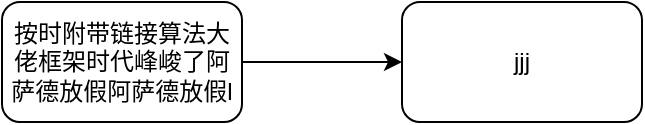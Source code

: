 <mxfile version="16.2.4" type="github">
  <diagram id="aBgvcTB-1gFsGevtvpRC" name="Page-1">
    <mxGraphModel dx="1038" dy="556" grid="1" gridSize="10" guides="1" tooltips="1" connect="1" arrows="1" fold="1" page="1" pageScale="1" pageWidth="827" pageHeight="1169" math="0" shadow="0">
      <root>
        <mxCell id="0" />
        <mxCell id="1" parent="0" />
        <mxCell id="POoI5ozmEgEYXUjUha52-2" value="" style="edgeStyle=orthogonalEdgeStyle;rounded=0;orthogonalLoop=1;jettySize=auto;html=1;" parent="1" source="E5jlOEy8JRU2-99_6qux-1" target="POoI5ozmEgEYXUjUha52-1" edge="1">
          <mxGeometry relative="1" as="geometry" />
        </mxCell>
        <mxCell id="E5jlOEy8JRU2-99_6qux-1" value="按时附带链接算法大佬框架时代峰峻了阿萨德放假阿萨德放假l" style="rounded=1;whiteSpace=wrap;html=1;" parent="1" vertex="1">
          <mxGeometry x="70" y="140" width="120" height="60" as="geometry" />
        </mxCell>
        <mxCell id="POoI5ozmEgEYXUjUha52-1" value="jjj" style="whiteSpace=wrap;html=1;rounded=1;" parent="1" vertex="1">
          <mxGeometry x="270" y="140" width="120" height="60" as="geometry" />
        </mxCell>
      </root>
    </mxGraphModel>
  </diagram>
</mxfile>
